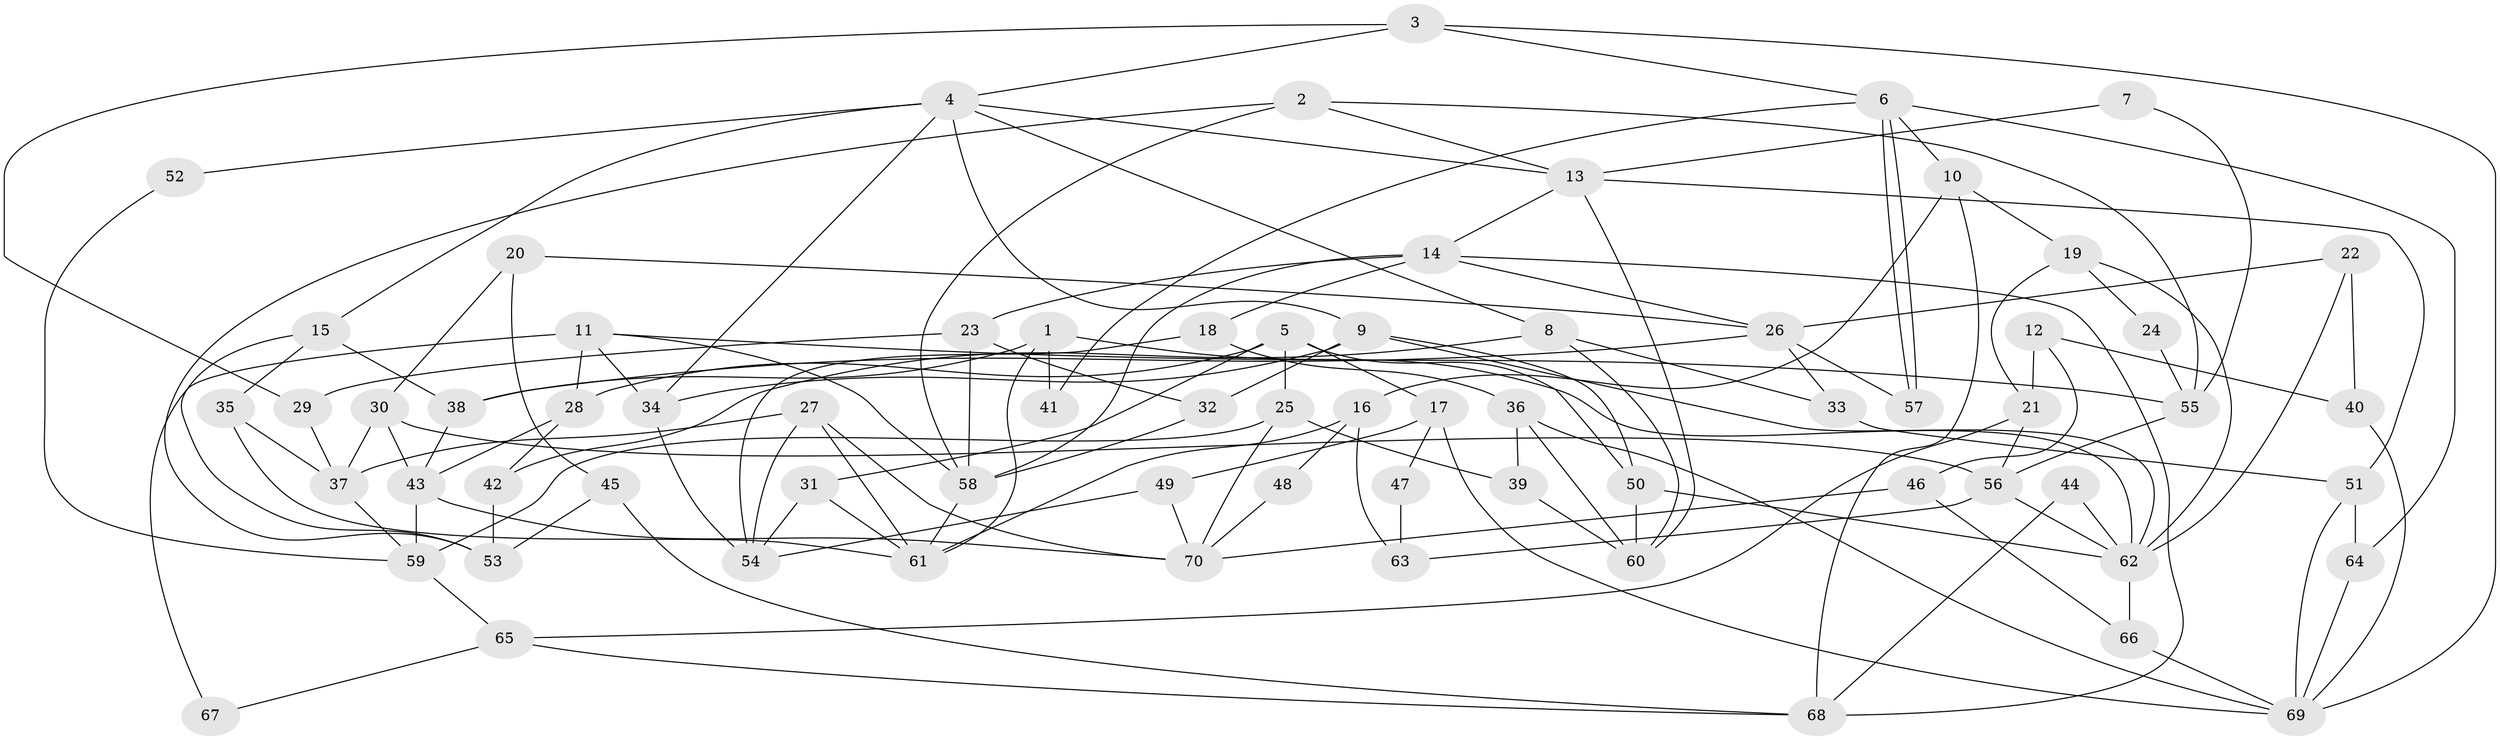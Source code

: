 // Generated by graph-tools (version 1.1) at 2025/02/03/09/25 03:02:08]
// undirected, 70 vertices, 140 edges
graph export_dot {
graph [start="1"]
  node [color=gray90,style=filled];
  1;
  2;
  3;
  4;
  5;
  6;
  7;
  8;
  9;
  10;
  11;
  12;
  13;
  14;
  15;
  16;
  17;
  18;
  19;
  20;
  21;
  22;
  23;
  24;
  25;
  26;
  27;
  28;
  29;
  30;
  31;
  32;
  33;
  34;
  35;
  36;
  37;
  38;
  39;
  40;
  41;
  42;
  43;
  44;
  45;
  46;
  47;
  48;
  49;
  50;
  51;
  52;
  53;
  54;
  55;
  56;
  57;
  58;
  59;
  60;
  61;
  62;
  63;
  64;
  65;
  66;
  67;
  68;
  69;
  70;
  1 -- 62;
  1 -- 61;
  1 -- 38;
  1 -- 41;
  2 -- 58;
  2 -- 13;
  2 -- 53;
  2 -- 55;
  3 -- 4;
  3 -- 29;
  3 -- 6;
  3 -- 69;
  4 -- 13;
  4 -- 34;
  4 -- 8;
  4 -- 9;
  4 -- 15;
  4 -- 52;
  5 -- 25;
  5 -- 28;
  5 -- 17;
  5 -- 31;
  5 -- 50;
  6 -- 57;
  6 -- 57;
  6 -- 10;
  6 -- 41;
  6 -- 64;
  7 -- 55;
  7 -- 13;
  8 -- 60;
  8 -- 33;
  8 -- 42;
  9 -- 32;
  9 -- 34;
  9 -- 50;
  9 -- 62;
  10 -- 68;
  10 -- 16;
  10 -- 19;
  11 -- 34;
  11 -- 55;
  11 -- 28;
  11 -- 58;
  11 -- 67;
  12 -- 21;
  12 -- 40;
  12 -- 46;
  13 -- 51;
  13 -- 60;
  13 -- 14;
  14 -- 58;
  14 -- 18;
  14 -- 23;
  14 -- 26;
  14 -- 68;
  15 -- 38;
  15 -- 35;
  15 -- 53;
  16 -- 61;
  16 -- 48;
  16 -- 63;
  17 -- 69;
  17 -- 47;
  17 -- 49;
  18 -- 36;
  18 -- 54;
  19 -- 62;
  19 -- 21;
  19 -- 24;
  20 -- 26;
  20 -- 30;
  20 -- 45;
  21 -- 65;
  21 -- 56;
  22 -- 26;
  22 -- 62;
  22 -- 40;
  23 -- 58;
  23 -- 29;
  23 -- 32;
  24 -- 55;
  25 -- 59;
  25 -- 70;
  25 -- 39;
  26 -- 38;
  26 -- 33;
  26 -- 57;
  27 -- 61;
  27 -- 70;
  27 -- 37;
  27 -- 54;
  28 -- 42;
  28 -- 43;
  29 -- 37;
  30 -- 43;
  30 -- 56;
  30 -- 37;
  31 -- 54;
  31 -- 61;
  32 -- 58;
  33 -- 51;
  34 -- 54;
  35 -- 37;
  35 -- 61;
  36 -- 69;
  36 -- 60;
  36 -- 39;
  37 -- 59;
  38 -- 43;
  39 -- 60;
  40 -- 69;
  42 -- 53;
  43 -- 70;
  43 -- 59;
  44 -- 68;
  44 -- 62;
  45 -- 53;
  45 -- 68;
  46 -- 66;
  46 -- 70;
  47 -- 63;
  48 -- 70;
  49 -- 54;
  49 -- 70;
  50 -- 60;
  50 -- 62;
  51 -- 64;
  51 -- 69;
  52 -- 59;
  55 -- 56;
  56 -- 62;
  56 -- 63;
  58 -- 61;
  59 -- 65;
  62 -- 66;
  64 -- 69;
  65 -- 68;
  65 -- 67;
  66 -- 69;
}
